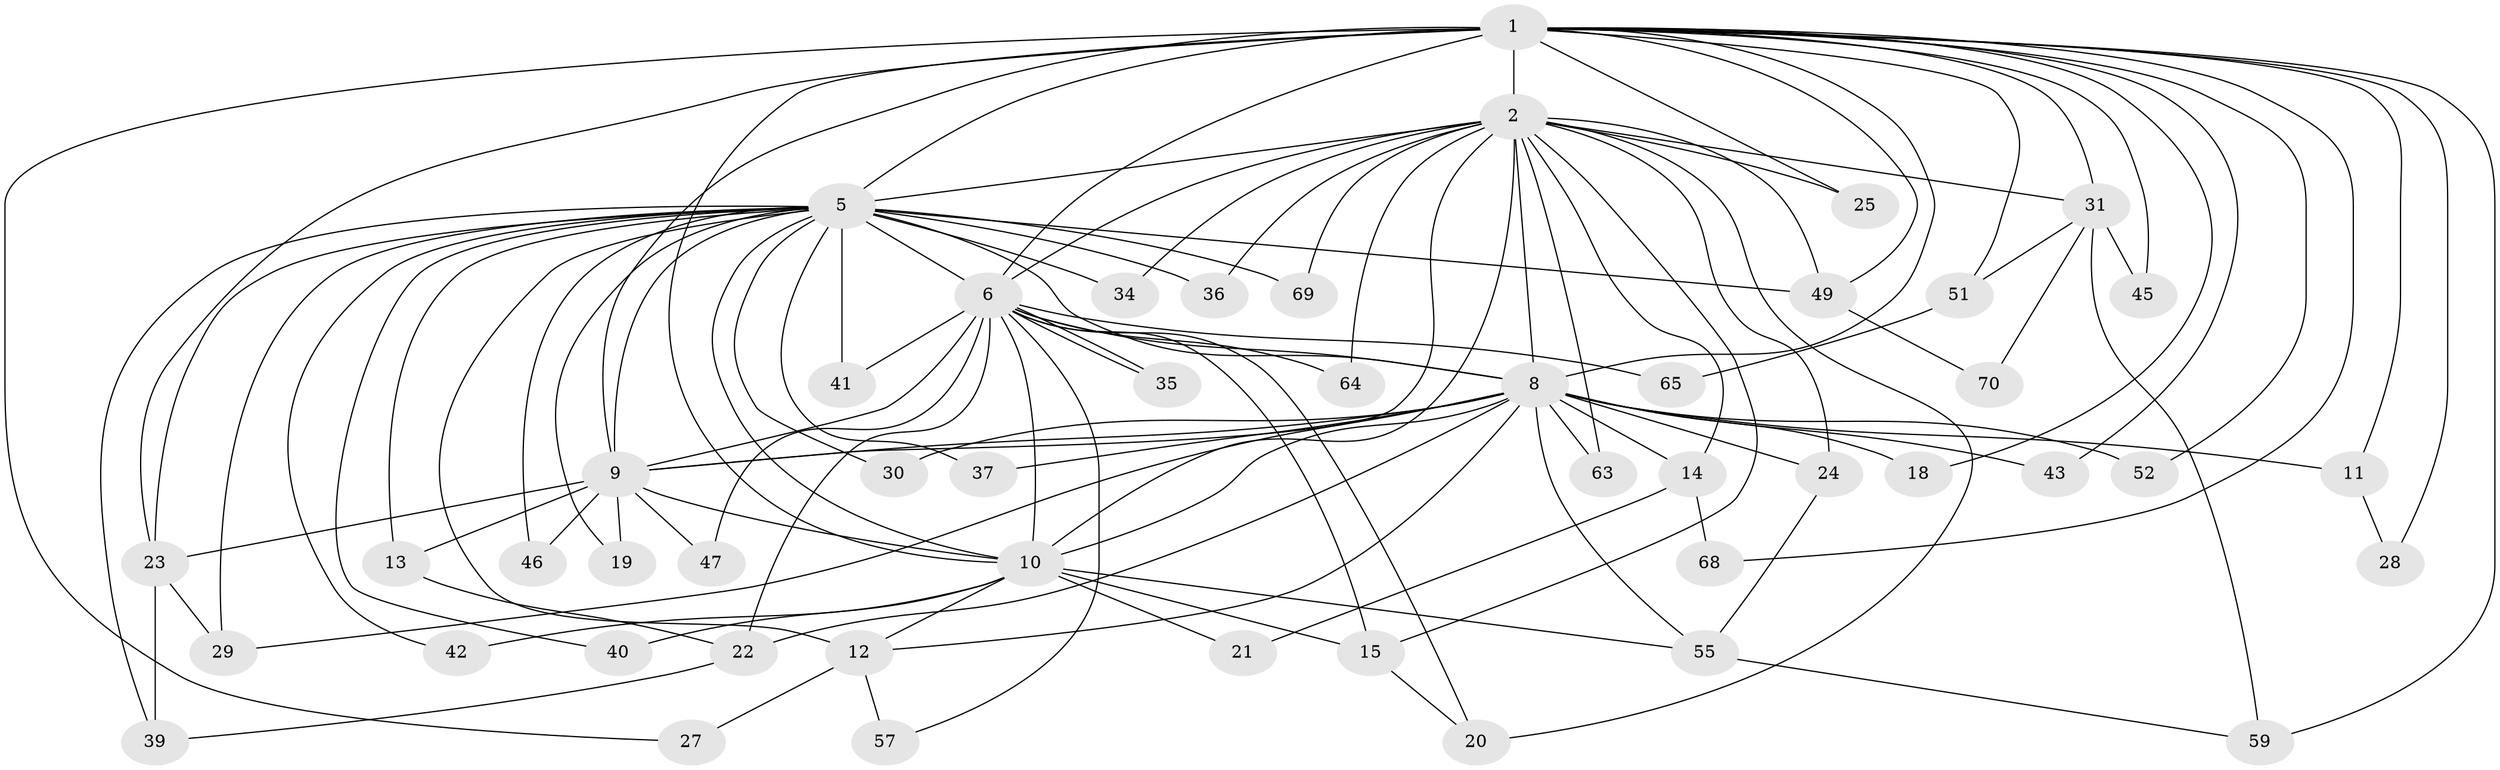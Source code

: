 // original degree distribution, {15: 0.07142857142857142, 18: 0.014285714285714285, 19: 0.014285714285714285, 20: 0.02857142857142857, 23: 0.014285714285714285, 4: 0.05714285714285714, 6: 0.02857142857142857, 3: 0.18571428571428572, 5: 0.02857142857142857, 2: 0.5571428571428572}
// Generated by graph-tools (version 1.1) at 2025/11/02/27/25 16:11:08]
// undirected, 49 vertices, 115 edges
graph export_dot {
graph [start="1"]
  node [color=gray90,style=filled];
  1 [super="+3"];
  2 [super="+4"];
  5 [super="+7"];
  6 [super="+38"];
  8 [super="+16"];
  9 [super="+56"];
  10 [super="+61"];
  11 [super="+26"];
  12 [super="+33"];
  13;
  14 [super="+54"];
  15 [super="+17"];
  18;
  19;
  20 [super="+32"];
  21;
  22 [super="+60"];
  23 [super="+50"];
  24 [super="+48"];
  25;
  27;
  28;
  29 [super="+67"];
  30;
  31 [super="+53"];
  34;
  35;
  36;
  37;
  39 [super="+44"];
  40;
  41;
  42;
  43;
  45;
  46;
  47;
  49 [super="+58"];
  51;
  52;
  55 [super="+66"];
  57;
  59 [super="+62"];
  63;
  64;
  65;
  68;
  69;
  70;
  1 -- 2 [weight=4];
  1 -- 5 [weight=4];
  1 -- 6 [weight=2];
  1 -- 8 [weight=3];
  1 -- 9 [weight=2];
  1 -- 10 [weight=2];
  1 -- 11;
  1 -- 18;
  1 -- 31;
  1 -- 43;
  1 -- 68;
  1 -- 45;
  1 -- 51;
  1 -- 52;
  1 -- 23;
  1 -- 25;
  1 -- 27;
  1 -- 28;
  1 -- 59;
  1 -- 49;
  2 -- 5 [weight=4];
  2 -- 6 [weight=3];
  2 -- 8 [weight=2];
  2 -- 9 [weight=2];
  2 -- 10 [weight=2];
  2 -- 14 [weight=2];
  2 -- 24 [weight=2];
  2 -- 31 [weight=2];
  2 -- 34;
  2 -- 49;
  2 -- 63;
  2 -- 64;
  2 -- 69;
  2 -- 15;
  2 -- 20;
  2 -- 25;
  2 -- 36;
  5 -- 6 [weight=2];
  5 -- 8 [weight=2];
  5 -- 9 [weight=2];
  5 -- 10 [weight=2];
  5 -- 12 [weight=2];
  5 -- 13;
  5 -- 30;
  5 -- 34;
  5 -- 36;
  5 -- 40;
  5 -- 41;
  5 -- 46;
  5 -- 49;
  5 -- 69;
  5 -- 37;
  5 -- 42;
  5 -- 19;
  5 -- 23;
  5 -- 29;
  5 -- 39;
  6 -- 8;
  6 -- 9 [weight=2];
  6 -- 10;
  6 -- 15;
  6 -- 20;
  6 -- 22;
  6 -- 35;
  6 -- 35;
  6 -- 41;
  6 -- 47;
  6 -- 57;
  6 -- 64;
  6 -- 65;
  8 -- 9;
  8 -- 10;
  8 -- 11 [weight=2];
  8 -- 12;
  8 -- 18;
  8 -- 22;
  8 -- 30;
  8 -- 37;
  8 -- 43;
  8 -- 52;
  8 -- 63;
  8 -- 55;
  8 -- 29;
  8 -- 14;
  8 -- 24;
  9 -- 10;
  9 -- 13;
  9 -- 19;
  9 -- 46;
  9 -- 47;
  9 -- 23;
  10 -- 21;
  10 -- 40;
  10 -- 42;
  10 -- 55;
  10 -- 12;
  10 -- 15;
  11 -- 28;
  12 -- 27;
  12 -- 57;
  13 -- 22;
  14 -- 21;
  14 -- 68;
  15 -- 20;
  22 -- 39;
  23 -- 39;
  23 -- 29;
  24 -- 55;
  31 -- 45;
  31 -- 51;
  31 -- 59;
  31 -- 70;
  49 -- 70;
  51 -- 65;
  55 -- 59;
}
